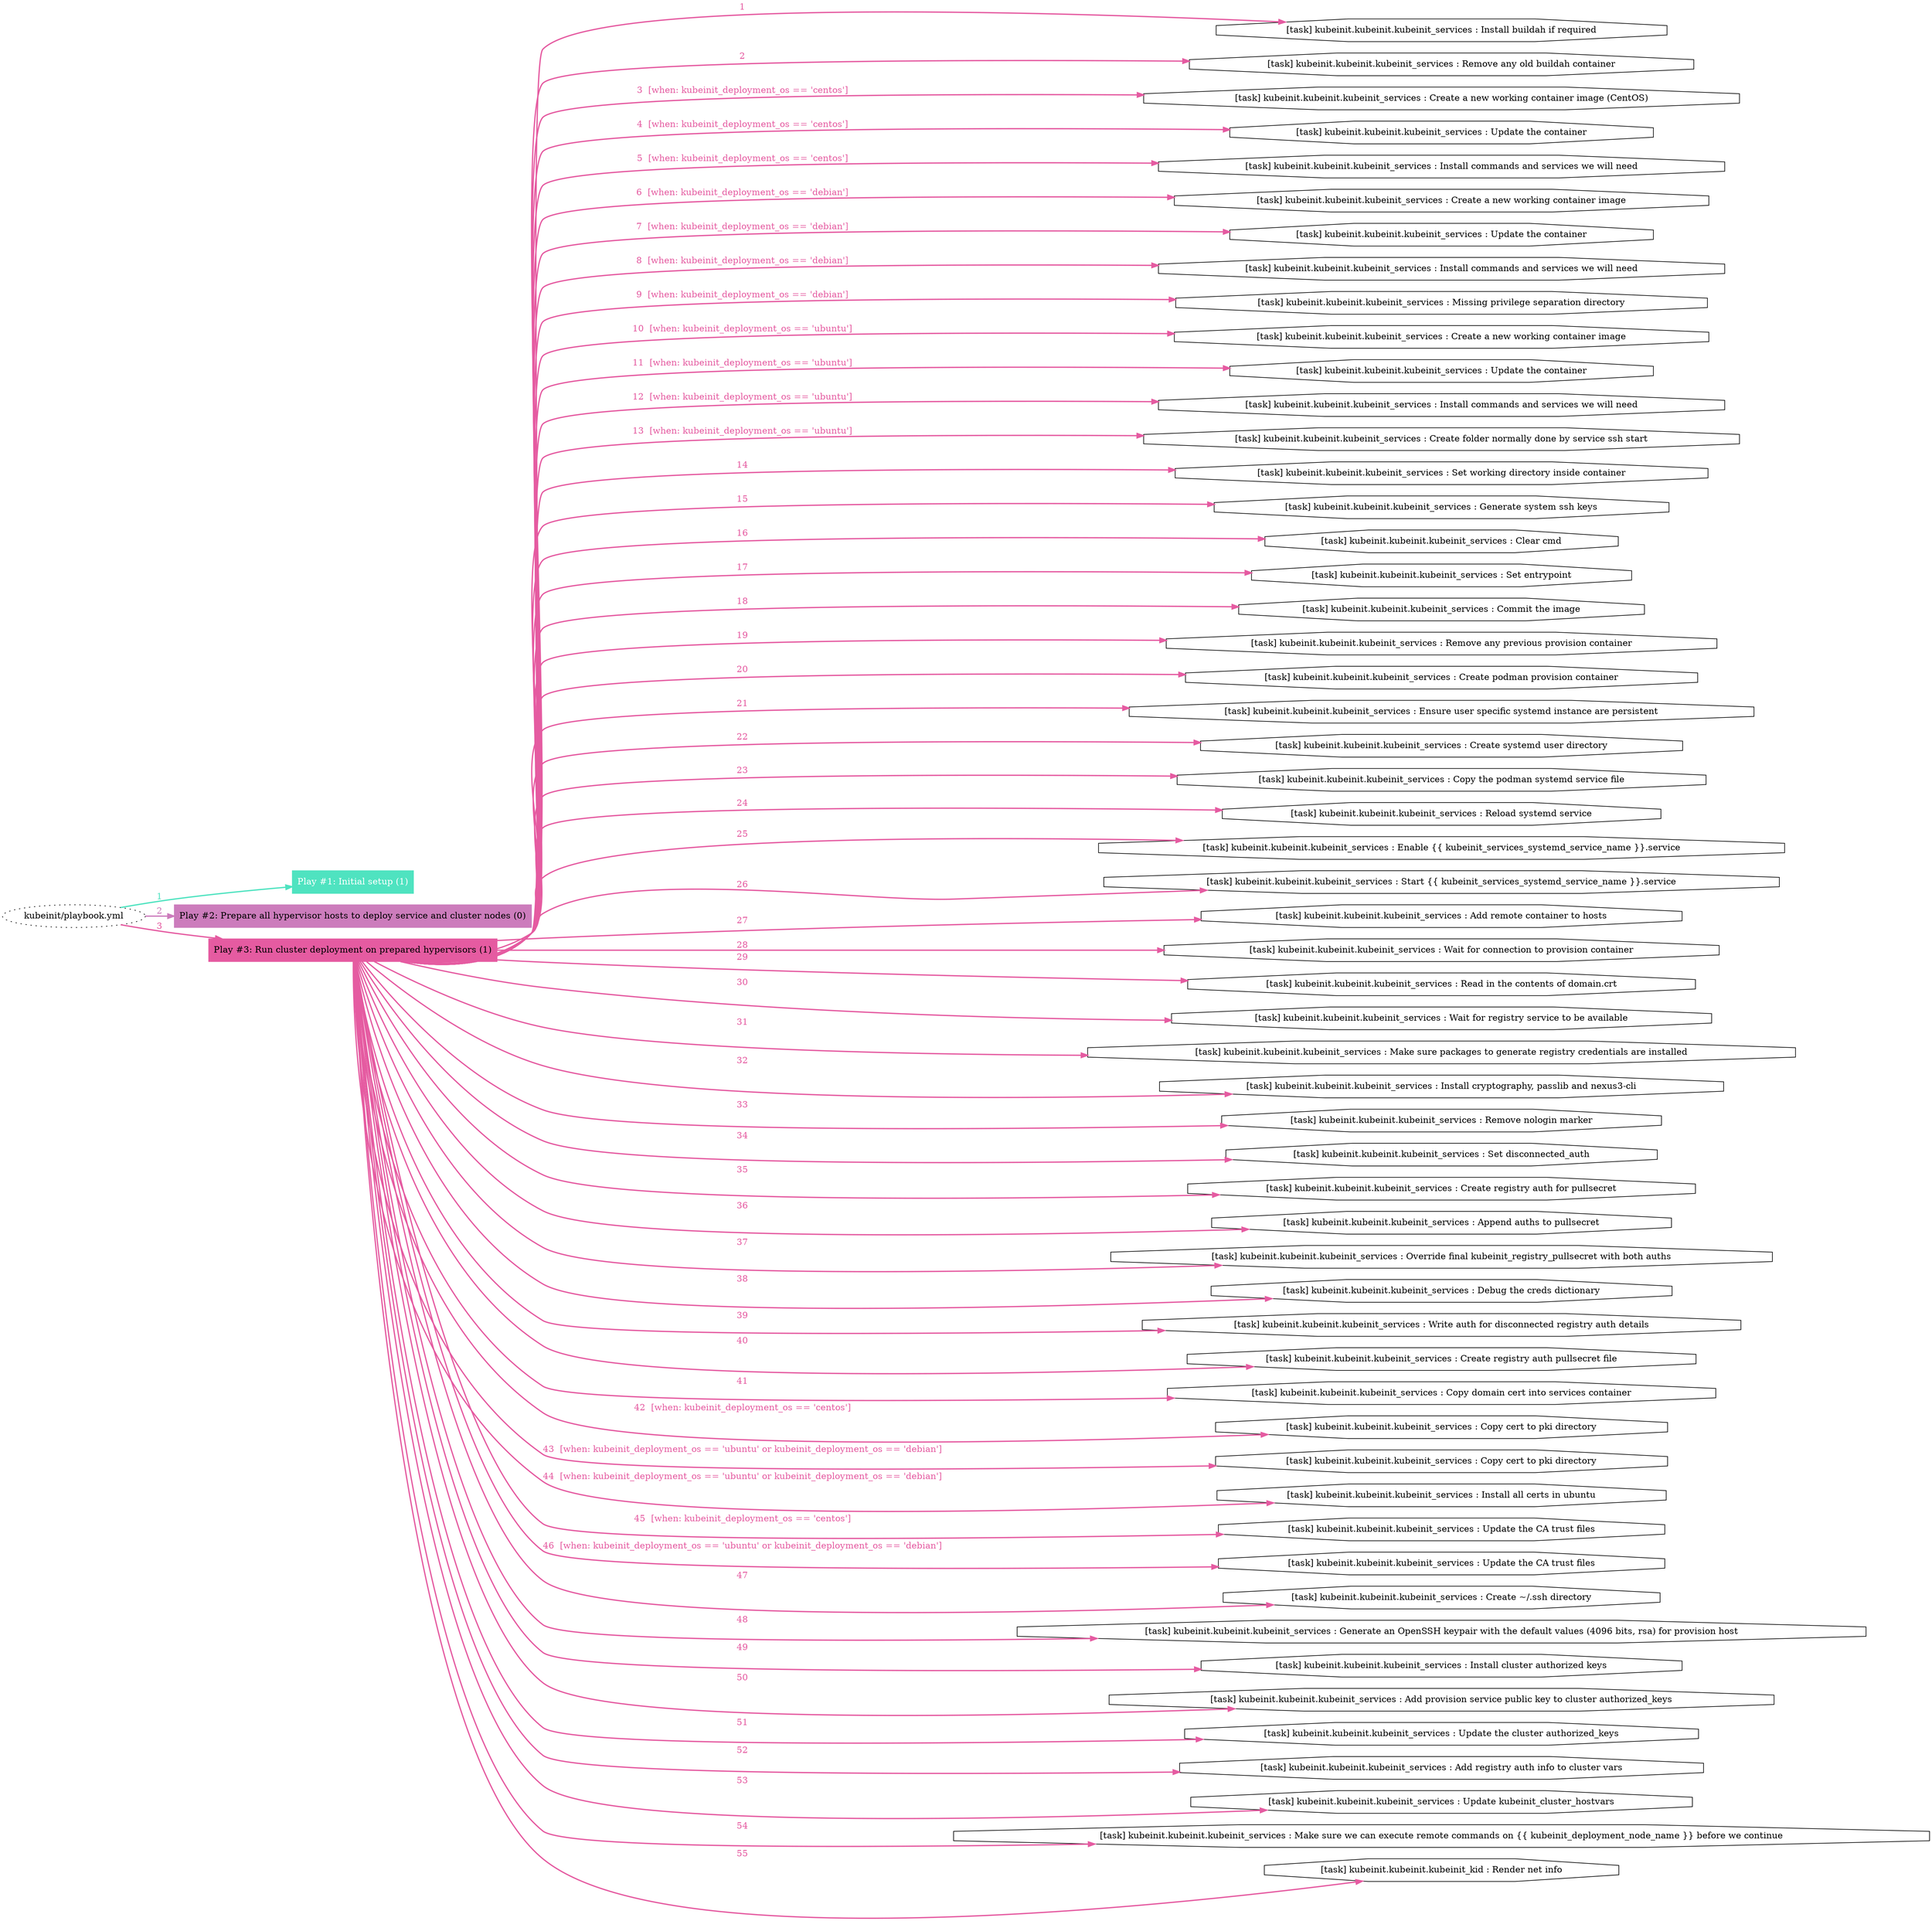 digraph "kubeinit/playbook.yml "{
	graph [concentrate=true ordering=in rankdir=LR ratio=fill]
	edge [esep=5 sep=10]
	"kubeinit/playbook.yml" [id=root_node style=dotted]
	subgraph "Play #1: Initial setup (1) "{
		"Play #1: Initial setup (1)" [color="#4fe3c0" fontcolor="#ffffff" id="play_8b2af8ee-3067-4b8f-842d-2bdbd9b858e8" shape=box style=filled tooltip=localhost]
		"kubeinit/playbook.yml" -> "Play #1: Initial setup (1)" [label=1 color="#4fe3c0" fontcolor="#4fe3c0" id="edge_5e77fc89-9aa8-4e05-a8e9-f95e81e6984e" style=bold]
	}
	subgraph "Play #2: Prepare all hypervisor hosts to deploy service and cluster nodes (0) "{
		"Play #2: Prepare all hypervisor hosts to deploy service and cluster nodes (0)" [color="#cc7cbc" fontcolor="#000000" id="play_a47b49d9-d4c3-4599-92a2-9ee903e56694" shape=box style=filled tooltip=""]
		"kubeinit/playbook.yml" -> "Play #2: Prepare all hypervisor hosts to deploy service and cluster nodes (0)" [label=2 color="#cc7cbc" fontcolor="#cc7cbc" id="edge_7383d483-0487-4be4-ac73-aaca211aa7d9" style=bold]
	}
	subgraph "Play #3: Run cluster deployment on prepared hypervisors (1) "{
		"Play #3: Run cluster deployment on prepared hypervisors (1)" [color="#e55ba1" fontcolor="#000000" id="play_cc816c9f-4f92-4b60-90ab-80469abbb99c" shape=box style=filled tooltip=localhost]
		"kubeinit/playbook.yml" -> "Play #3: Run cluster deployment on prepared hypervisors (1)" [label=3 color="#e55ba1" fontcolor="#e55ba1" id="edge_b19eb04f-706c-4dbb-94e6-13fd88450741" style=bold]
		"task_b37c9bd4-e14a-46ca-a699-91d0a2cbeb17" [label="[task] kubeinit.kubeinit.kubeinit_services : Install buildah if required" id="task_b37c9bd4-e14a-46ca-a699-91d0a2cbeb17" shape=octagon tooltip="[task] kubeinit.kubeinit.kubeinit_services : Install buildah if required"]
		"Play #3: Run cluster deployment on prepared hypervisors (1)" -> "task_b37c9bd4-e14a-46ca-a699-91d0a2cbeb17" [label=1 color="#e55ba1" fontcolor="#e55ba1" id="edge_5fba7bf8-5641-4f67-aed9-489447b90ccd" style=bold]
		"task_306463dd-a05d-4557-b86b-95719660b021" [label="[task] kubeinit.kubeinit.kubeinit_services : Remove any old buildah container" id="task_306463dd-a05d-4557-b86b-95719660b021" shape=octagon tooltip="[task] kubeinit.kubeinit.kubeinit_services : Remove any old buildah container"]
		"Play #3: Run cluster deployment on prepared hypervisors (1)" -> "task_306463dd-a05d-4557-b86b-95719660b021" [label=2 color="#e55ba1" fontcolor="#e55ba1" id="edge_86e7bd28-92ef-4ab0-9cb1-a985387ed5ac" style=bold]
		"task_97822f18-ecf6-435e-99eb-17415a39ceb5" [label="[task] kubeinit.kubeinit.kubeinit_services : Create a new working container image (CentOS)" id="task_97822f18-ecf6-435e-99eb-17415a39ceb5" shape=octagon tooltip="[task] kubeinit.kubeinit.kubeinit_services : Create a new working container image (CentOS)"]
		"Play #3: Run cluster deployment on prepared hypervisors (1)" -> "task_97822f18-ecf6-435e-99eb-17415a39ceb5" [label="3  [when: kubeinit_deployment_os == 'centos']" color="#e55ba1" fontcolor="#e55ba1" id="edge_93a01067-bdc3-4fe4-8520-30de9cdf2d1e" style=bold]
		"task_4e503c4d-7a1d-4f5b-884b-80f25db0aa28" [label="[task] kubeinit.kubeinit.kubeinit_services : Update the container" id="task_4e503c4d-7a1d-4f5b-884b-80f25db0aa28" shape=octagon tooltip="[task] kubeinit.kubeinit.kubeinit_services : Update the container"]
		"Play #3: Run cluster deployment on prepared hypervisors (1)" -> "task_4e503c4d-7a1d-4f5b-884b-80f25db0aa28" [label="4  [when: kubeinit_deployment_os == 'centos']" color="#e55ba1" fontcolor="#e55ba1" id="edge_2a127bf0-d10c-4458-bcf9-aa38da86d3f6" style=bold]
		"task_2f9f85c5-1100-400a-ba27-5d7e2dfdd985" [label="[task] kubeinit.kubeinit.kubeinit_services : Install commands and services we will need" id="task_2f9f85c5-1100-400a-ba27-5d7e2dfdd985" shape=octagon tooltip="[task] kubeinit.kubeinit.kubeinit_services : Install commands and services we will need"]
		"Play #3: Run cluster deployment on prepared hypervisors (1)" -> "task_2f9f85c5-1100-400a-ba27-5d7e2dfdd985" [label="5  [when: kubeinit_deployment_os == 'centos']" color="#e55ba1" fontcolor="#e55ba1" id="edge_b38c2f26-ef57-41c8-83e1-7c1bafbd2905" style=bold]
		"task_6ec1e24e-1d82-4b7b-b820-e0cb9354b15a" [label="[task] kubeinit.kubeinit.kubeinit_services : Create a new working container image" id="task_6ec1e24e-1d82-4b7b-b820-e0cb9354b15a" shape=octagon tooltip="[task] kubeinit.kubeinit.kubeinit_services : Create a new working container image"]
		"Play #3: Run cluster deployment on prepared hypervisors (1)" -> "task_6ec1e24e-1d82-4b7b-b820-e0cb9354b15a" [label="6  [when: kubeinit_deployment_os == 'debian']" color="#e55ba1" fontcolor="#e55ba1" id="edge_dfc6e0bd-60e5-4554-b123-93e43fe48af0" style=bold]
		"task_c41cad83-31fe-416c-8390-bf46742dc188" [label="[task] kubeinit.kubeinit.kubeinit_services : Update the container" id="task_c41cad83-31fe-416c-8390-bf46742dc188" shape=octagon tooltip="[task] kubeinit.kubeinit.kubeinit_services : Update the container"]
		"Play #3: Run cluster deployment on prepared hypervisors (1)" -> "task_c41cad83-31fe-416c-8390-bf46742dc188" [label="7  [when: kubeinit_deployment_os == 'debian']" color="#e55ba1" fontcolor="#e55ba1" id="edge_9d4bac19-7b4a-4ed9-b0b3-d1971d702c7f" style=bold]
		"task_d2ae8980-8762-4e56-9338-3c94298dc80b" [label="[task] kubeinit.kubeinit.kubeinit_services : Install commands and services we will need" id="task_d2ae8980-8762-4e56-9338-3c94298dc80b" shape=octagon tooltip="[task] kubeinit.kubeinit.kubeinit_services : Install commands and services we will need"]
		"Play #3: Run cluster deployment on prepared hypervisors (1)" -> "task_d2ae8980-8762-4e56-9338-3c94298dc80b" [label="8  [when: kubeinit_deployment_os == 'debian']" color="#e55ba1" fontcolor="#e55ba1" id="edge_657d33b6-1e8b-47ab-b7d6-23574ae75eeb" style=bold]
		"task_11154a31-b433-417f-8148-f501466441f9" [label="[task] kubeinit.kubeinit.kubeinit_services : Missing privilege separation directory" id="task_11154a31-b433-417f-8148-f501466441f9" shape=octagon tooltip="[task] kubeinit.kubeinit.kubeinit_services : Missing privilege separation directory"]
		"Play #3: Run cluster deployment on prepared hypervisors (1)" -> "task_11154a31-b433-417f-8148-f501466441f9" [label="9  [when: kubeinit_deployment_os == 'debian']" color="#e55ba1" fontcolor="#e55ba1" id="edge_2d705c14-69db-4425-80a7-f8745ed9b02e" style=bold]
		"task_54a2fd89-ee5a-4405-8470-b7aa902d6c29" [label="[task] kubeinit.kubeinit.kubeinit_services : Create a new working container image" id="task_54a2fd89-ee5a-4405-8470-b7aa902d6c29" shape=octagon tooltip="[task] kubeinit.kubeinit.kubeinit_services : Create a new working container image"]
		"Play #3: Run cluster deployment on prepared hypervisors (1)" -> "task_54a2fd89-ee5a-4405-8470-b7aa902d6c29" [label="10  [when: kubeinit_deployment_os == 'ubuntu']" color="#e55ba1" fontcolor="#e55ba1" id="edge_d55cce4e-b221-46be-918c-a5d2037194e6" style=bold]
		"task_14dfcbf2-d47c-491c-bfc1-e4f4d10d52e6" [label="[task] kubeinit.kubeinit.kubeinit_services : Update the container" id="task_14dfcbf2-d47c-491c-bfc1-e4f4d10d52e6" shape=octagon tooltip="[task] kubeinit.kubeinit.kubeinit_services : Update the container"]
		"Play #3: Run cluster deployment on prepared hypervisors (1)" -> "task_14dfcbf2-d47c-491c-bfc1-e4f4d10d52e6" [label="11  [when: kubeinit_deployment_os == 'ubuntu']" color="#e55ba1" fontcolor="#e55ba1" id="edge_17e786dd-ea27-4087-987b-fd1dcd20a96b" style=bold]
		"task_d92fb3a4-6e46-4251-bcc1-796cd7ec8fb5" [label="[task] kubeinit.kubeinit.kubeinit_services : Install commands and services we will need" id="task_d92fb3a4-6e46-4251-bcc1-796cd7ec8fb5" shape=octagon tooltip="[task] kubeinit.kubeinit.kubeinit_services : Install commands and services we will need"]
		"Play #3: Run cluster deployment on prepared hypervisors (1)" -> "task_d92fb3a4-6e46-4251-bcc1-796cd7ec8fb5" [label="12  [when: kubeinit_deployment_os == 'ubuntu']" color="#e55ba1" fontcolor="#e55ba1" id="edge_d8b16124-f26f-4b6f-abaf-e7cf16c31ff1" style=bold]
		"task_d59c1d73-65cc-4ace-852b-9c8919710eec" [label="[task] kubeinit.kubeinit.kubeinit_services : Create folder normally done by service ssh start" id="task_d59c1d73-65cc-4ace-852b-9c8919710eec" shape=octagon tooltip="[task] kubeinit.kubeinit.kubeinit_services : Create folder normally done by service ssh start"]
		"Play #3: Run cluster deployment on prepared hypervisors (1)" -> "task_d59c1d73-65cc-4ace-852b-9c8919710eec" [label="13  [when: kubeinit_deployment_os == 'ubuntu']" color="#e55ba1" fontcolor="#e55ba1" id="edge_c8390d0d-d5b4-4ff9-9d4f-ce2864d68fbf" style=bold]
		"task_0cef7636-114f-4536-893a-eb331631b1d5" [label="[task] kubeinit.kubeinit.kubeinit_services : Set working directory inside container" id="task_0cef7636-114f-4536-893a-eb331631b1d5" shape=octagon tooltip="[task] kubeinit.kubeinit.kubeinit_services : Set working directory inside container"]
		"Play #3: Run cluster deployment on prepared hypervisors (1)" -> "task_0cef7636-114f-4536-893a-eb331631b1d5" [label=14 color="#e55ba1" fontcolor="#e55ba1" id="edge_27abaf3c-6a37-4aaa-9f56-fd3aaa1fc33e" style=bold]
		"task_54e4161c-bfa8-4c33-b3a5-8234367aed31" [label="[task] kubeinit.kubeinit.kubeinit_services : Generate system ssh keys" id="task_54e4161c-bfa8-4c33-b3a5-8234367aed31" shape=octagon tooltip="[task] kubeinit.kubeinit.kubeinit_services : Generate system ssh keys"]
		"Play #3: Run cluster deployment on prepared hypervisors (1)" -> "task_54e4161c-bfa8-4c33-b3a5-8234367aed31" [label=15 color="#e55ba1" fontcolor="#e55ba1" id="edge_b72d33a1-37b6-40a2-a438-55add57cd27f" style=bold]
		"task_a95c307a-3c1c-4696-9500-201bce362109" [label="[task] kubeinit.kubeinit.kubeinit_services : Clear cmd" id="task_a95c307a-3c1c-4696-9500-201bce362109" shape=octagon tooltip="[task] kubeinit.kubeinit.kubeinit_services : Clear cmd"]
		"Play #3: Run cluster deployment on prepared hypervisors (1)" -> "task_a95c307a-3c1c-4696-9500-201bce362109" [label=16 color="#e55ba1" fontcolor="#e55ba1" id="edge_b228d1f7-71d1-48fa-a903-6e2ede96dc2d" style=bold]
		"task_caa2fd02-af43-46a2-bcb6-9556fe079dee" [label="[task] kubeinit.kubeinit.kubeinit_services : Set entrypoint" id="task_caa2fd02-af43-46a2-bcb6-9556fe079dee" shape=octagon tooltip="[task] kubeinit.kubeinit.kubeinit_services : Set entrypoint"]
		"Play #3: Run cluster deployment on prepared hypervisors (1)" -> "task_caa2fd02-af43-46a2-bcb6-9556fe079dee" [label=17 color="#e55ba1" fontcolor="#e55ba1" id="edge_91c298d5-40e9-4a59-a90f-a71038d4220f" style=bold]
		"task_4bdd6cb4-5e85-480a-bd31-891fe4678e74" [label="[task] kubeinit.kubeinit.kubeinit_services : Commit the image" id="task_4bdd6cb4-5e85-480a-bd31-891fe4678e74" shape=octagon tooltip="[task] kubeinit.kubeinit.kubeinit_services : Commit the image"]
		"Play #3: Run cluster deployment on prepared hypervisors (1)" -> "task_4bdd6cb4-5e85-480a-bd31-891fe4678e74" [label=18 color="#e55ba1" fontcolor="#e55ba1" id="edge_4d903c47-7038-4119-836a-502979d581a7" style=bold]
		"task_0f84de15-4442-4dcc-a578-33b435601dff" [label="[task] kubeinit.kubeinit.kubeinit_services : Remove any previous provision container" id="task_0f84de15-4442-4dcc-a578-33b435601dff" shape=octagon tooltip="[task] kubeinit.kubeinit.kubeinit_services : Remove any previous provision container"]
		"Play #3: Run cluster deployment on prepared hypervisors (1)" -> "task_0f84de15-4442-4dcc-a578-33b435601dff" [label=19 color="#e55ba1" fontcolor="#e55ba1" id="edge_87cab273-ee61-4f9f-b12f-a7c3ff034465" style=bold]
		"task_8bbffd89-0634-4c1f-9235-8db2dc3c114e" [label="[task] kubeinit.kubeinit.kubeinit_services : Create podman provision container" id="task_8bbffd89-0634-4c1f-9235-8db2dc3c114e" shape=octagon tooltip="[task] kubeinit.kubeinit.kubeinit_services : Create podman provision container"]
		"Play #3: Run cluster deployment on prepared hypervisors (1)" -> "task_8bbffd89-0634-4c1f-9235-8db2dc3c114e" [label=20 color="#e55ba1" fontcolor="#e55ba1" id="edge_f24cc6df-44f8-4e99-9c5d-f1be156e847d" style=bold]
		"task_0ccbc7af-4c29-494b-9662-765e270af024" [label="[task] kubeinit.kubeinit.kubeinit_services : Ensure user specific systemd instance are persistent" id="task_0ccbc7af-4c29-494b-9662-765e270af024" shape=octagon tooltip="[task] kubeinit.kubeinit.kubeinit_services : Ensure user specific systemd instance are persistent"]
		"Play #3: Run cluster deployment on prepared hypervisors (1)" -> "task_0ccbc7af-4c29-494b-9662-765e270af024" [label=21 color="#e55ba1" fontcolor="#e55ba1" id="edge_9c908303-ec27-4bd3-b4e0-23c1a0314ddd" style=bold]
		"task_69d96823-ee64-47ac-a58f-c4d61af97d9f" [label="[task] kubeinit.kubeinit.kubeinit_services : Create systemd user directory" id="task_69d96823-ee64-47ac-a58f-c4d61af97d9f" shape=octagon tooltip="[task] kubeinit.kubeinit.kubeinit_services : Create systemd user directory"]
		"Play #3: Run cluster deployment on prepared hypervisors (1)" -> "task_69d96823-ee64-47ac-a58f-c4d61af97d9f" [label=22 color="#e55ba1" fontcolor="#e55ba1" id="edge_ce7193cd-d0ef-45f4-ba41-d743db2d3435" style=bold]
		"task_45670b49-7841-4537-829c-091c388e11c4" [label="[task] kubeinit.kubeinit.kubeinit_services : Copy the podman systemd service file" id="task_45670b49-7841-4537-829c-091c388e11c4" shape=octagon tooltip="[task] kubeinit.kubeinit.kubeinit_services : Copy the podman systemd service file"]
		"Play #3: Run cluster deployment on prepared hypervisors (1)" -> "task_45670b49-7841-4537-829c-091c388e11c4" [label=23 color="#e55ba1" fontcolor="#e55ba1" id="edge_fab74f5f-9e1c-4dfa-8765-1769927ea9b1" style=bold]
		"task_9e0faa33-e5d9-4291-befc-4f4b26a8cdb9" [label="[task] kubeinit.kubeinit.kubeinit_services : Reload systemd service" id="task_9e0faa33-e5d9-4291-befc-4f4b26a8cdb9" shape=octagon tooltip="[task] kubeinit.kubeinit.kubeinit_services : Reload systemd service"]
		"Play #3: Run cluster deployment on prepared hypervisors (1)" -> "task_9e0faa33-e5d9-4291-befc-4f4b26a8cdb9" [label=24 color="#e55ba1" fontcolor="#e55ba1" id="edge_3bfa9335-1a0c-4776-948d-5e462fe009e7" style=bold]
		"task_42e9c181-b139-4aa1-905a-5d8aec182794" [label="[task] kubeinit.kubeinit.kubeinit_services : Enable {{ kubeinit_services_systemd_service_name }}.service" id="task_42e9c181-b139-4aa1-905a-5d8aec182794" shape=octagon tooltip="[task] kubeinit.kubeinit.kubeinit_services : Enable {{ kubeinit_services_systemd_service_name }}.service"]
		"Play #3: Run cluster deployment on prepared hypervisors (1)" -> "task_42e9c181-b139-4aa1-905a-5d8aec182794" [label=25 color="#e55ba1" fontcolor="#e55ba1" id="edge_e76e108d-c0c1-4278-bbd3-a051a602eacc" style=bold]
		"task_8e22a3cd-7add-4147-aa7e-8c61deefbcdb" [label="[task] kubeinit.kubeinit.kubeinit_services : Start {{ kubeinit_services_systemd_service_name }}.service" id="task_8e22a3cd-7add-4147-aa7e-8c61deefbcdb" shape=octagon tooltip="[task] kubeinit.kubeinit.kubeinit_services : Start {{ kubeinit_services_systemd_service_name }}.service"]
		"Play #3: Run cluster deployment on prepared hypervisors (1)" -> "task_8e22a3cd-7add-4147-aa7e-8c61deefbcdb" [label=26 color="#e55ba1" fontcolor="#e55ba1" id="edge_2d34dd7c-ff00-4bb5-a4b8-d1a816143a62" style=bold]
		"task_548b8c8b-455a-4195-ba0f-7f84c15cbd0d" [label="[task] kubeinit.kubeinit.kubeinit_services : Add remote container to hosts" id="task_548b8c8b-455a-4195-ba0f-7f84c15cbd0d" shape=octagon tooltip="[task] kubeinit.kubeinit.kubeinit_services : Add remote container to hosts"]
		"Play #3: Run cluster deployment on prepared hypervisors (1)" -> "task_548b8c8b-455a-4195-ba0f-7f84c15cbd0d" [label=27 color="#e55ba1" fontcolor="#e55ba1" id="edge_bbefce66-b740-47dd-bcad-087a248c9a43" style=bold]
		"task_931830e8-0342-4935-b11a-7fe913f861af" [label="[task] kubeinit.kubeinit.kubeinit_services : Wait for connection to provision container" id="task_931830e8-0342-4935-b11a-7fe913f861af" shape=octagon tooltip="[task] kubeinit.kubeinit.kubeinit_services : Wait for connection to provision container"]
		"Play #3: Run cluster deployment on prepared hypervisors (1)" -> "task_931830e8-0342-4935-b11a-7fe913f861af" [label=28 color="#e55ba1" fontcolor="#e55ba1" id="edge_24237bf8-48b9-4478-8809-ee509e0d6d97" style=bold]
		"task_19f74537-645f-4d75-83db-20e06e8e8242" [label="[task] kubeinit.kubeinit.kubeinit_services : Read in the contents of domain.crt" id="task_19f74537-645f-4d75-83db-20e06e8e8242" shape=octagon tooltip="[task] kubeinit.kubeinit.kubeinit_services : Read in the contents of domain.crt"]
		"Play #3: Run cluster deployment on prepared hypervisors (1)" -> "task_19f74537-645f-4d75-83db-20e06e8e8242" [label=29 color="#e55ba1" fontcolor="#e55ba1" id="edge_58afab63-da06-41d3-b446-549d71882076" style=bold]
		"task_beb9fe32-cd95-4639-80d9-526562181d63" [label="[task] kubeinit.kubeinit.kubeinit_services : Wait for registry service to be available" id="task_beb9fe32-cd95-4639-80d9-526562181d63" shape=octagon tooltip="[task] kubeinit.kubeinit.kubeinit_services : Wait for registry service to be available"]
		"Play #3: Run cluster deployment on prepared hypervisors (1)" -> "task_beb9fe32-cd95-4639-80d9-526562181d63" [label=30 color="#e55ba1" fontcolor="#e55ba1" id="edge_803a0924-145e-4149-b69a-6a9849490fee" style=bold]
		"task_77820e23-065f-4d54-88bd-a9976818d991" [label="[task] kubeinit.kubeinit.kubeinit_services : Make sure packages to generate registry credentials are installed" id="task_77820e23-065f-4d54-88bd-a9976818d991" shape=octagon tooltip="[task] kubeinit.kubeinit.kubeinit_services : Make sure packages to generate registry credentials are installed"]
		"Play #3: Run cluster deployment on prepared hypervisors (1)" -> "task_77820e23-065f-4d54-88bd-a9976818d991" [label=31 color="#e55ba1" fontcolor="#e55ba1" id="edge_994716b4-ea58-4510-a7bd-5e6a0e5b02d1" style=bold]
		"task_9d3422ca-a85d-493a-8107-63cfcc74adfe" [label="[task] kubeinit.kubeinit.kubeinit_services : Install cryptography, passlib and nexus3-cli" id="task_9d3422ca-a85d-493a-8107-63cfcc74adfe" shape=octagon tooltip="[task] kubeinit.kubeinit.kubeinit_services : Install cryptography, passlib and nexus3-cli"]
		"Play #3: Run cluster deployment on prepared hypervisors (1)" -> "task_9d3422ca-a85d-493a-8107-63cfcc74adfe" [label=32 color="#e55ba1" fontcolor="#e55ba1" id="edge_3ee66363-9b3a-4546-b9e9-99bac2d70ad7" style=bold]
		"task_7f929617-daf1-4ca9-91ea-746830b307b0" [label="[task] kubeinit.kubeinit.kubeinit_services : Remove nologin marker" id="task_7f929617-daf1-4ca9-91ea-746830b307b0" shape=octagon tooltip="[task] kubeinit.kubeinit.kubeinit_services : Remove nologin marker"]
		"Play #3: Run cluster deployment on prepared hypervisors (1)" -> "task_7f929617-daf1-4ca9-91ea-746830b307b0" [label=33 color="#e55ba1" fontcolor="#e55ba1" id="edge_2cdc254f-34a5-41b3-a505-13305eeb1797" style=bold]
		"task_0bc6fcc2-4984-44ab-a5fe-0433352f355d" [label="[task] kubeinit.kubeinit.kubeinit_services : Set disconnected_auth" id="task_0bc6fcc2-4984-44ab-a5fe-0433352f355d" shape=octagon tooltip="[task] kubeinit.kubeinit.kubeinit_services : Set disconnected_auth"]
		"Play #3: Run cluster deployment on prepared hypervisors (1)" -> "task_0bc6fcc2-4984-44ab-a5fe-0433352f355d" [label=34 color="#e55ba1" fontcolor="#e55ba1" id="edge_25b78a6c-7f29-410c-acff-e0d0f9f81b16" style=bold]
		"task_6d1e74fe-781e-4d48-9e77-e95357fb90b0" [label="[task] kubeinit.kubeinit.kubeinit_services : Create registry auth for pullsecret" id="task_6d1e74fe-781e-4d48-9e77-e95357fb90b0" shape=octagon tooltip="[task] kubeinit.kubeinit.kubeinit_services : Create registry auth for pullsecret"]
		"Play #3: Run cluster deployment on prepared hypervisors (1)" -> "task_6d1e74fe-781e-4d48-9e77-e95357fb90b0" [label=35 color="#e55ba1" fontcolor="#e55ba1" id="edge_cbc5fa62-eea7-4484-8463-b952d1a646b7" style=bold]
		"task_36134728-fcdd-449c-adbc-626ae5ad99c6" [label="[task] kubeinit.kubeinit.kubeinit_services : Append auths to pullsecret" id="task_36134728-fcdd-449c-adbc-626ae5ad99c6" shape=octagon tooltip="[task] kubeinit.kubeinit.kubeinit_services : Append auths to pullsecret"]
		"Play #3: Run cluster deployment on prepared hypervisors (1)" -> "task_36134728-fcdd-449c-adbc-626ae5ad99c6" [label=36 color="#e55ba1" fontcolor="#e55ba1" id="edge_e753d840-b22c-417c-846b-35511d094ec1" style=bold]
		"task_7d74e7ec-c298-41f8-a2f7-88beb69eb387" [label="[task] kubeinit.kubeinit.kubeinit_services : Override final kubeinit_registry_pullsecret with both auths" id="task_7d74e7ec-c298-41f8-a2f7-88beb69eb387" shape=octagon tooltip="[task] kubeinit.kubeinit.kubeinit_services : Override final kubeinit_registry_pullsecret with both auths"]
		"Play #3: Run cluster deployment on prepared hypervisors (1)" -> "task_7d74e7ec-c298-41f8-a2f7-88beb69eb387" [label=37 color="#e55ba1" fontcolor="#e55ba1" id="edge_4f0ed3a4-ec84-44ea-ab37-8253e57727c7" style=bold]
		"task_539ce43f-5e41-437b-9927-b7ec011f35e0" [label="[task] kubeinit.kubeinit.kubeinit_services : Debug the creds dictionary" id="task_539ce43f-5e41-437b-9927-b7ec011f35e0" shape=octagon tooltip="[task] kubeinit.kubeinit.kubeinit_services : Debug the creds dictionary"]
		"Play #3: Run cluster deployment on prepared hypervisors (1)" -> "task_539ce43f-5e41-437b-9927-b7ec011f35e0" [label=38 color="#e55ba1" fontcolor="#e55ba1" id="edge_ba784d04-3e05-40bf-87cd-862ce89ff830" style=bold]
		"task_60c1796d-a543-4aae-8273-799a7e765672" [label="[task] kubeinit.kubeinit.kubeinit_services : Write auth for disconnected registry auth details" id="task_60c1796d-a543-4aae-8273-799a7e765672" shape=octagon tooltip="[task] kubeinit.kubeinit.kubeinit_services : Write auth for disconnected registry auth details"]
		"Play #3: Run cluster deployment on prepared hypervisors (1)" -> "task_60c1796d-a543-4aae-8273-799a7e765672" [label=39 color="#e55ba1" fontcolor="#e55ba1" id="edge_0bc9db36-d12e-49b5-b69a-db346abf47f6" style=bold]
		"task_11c53678-faa0-426b-9d64-4abfcd7bffdb" [label="[task] kubeinit.kubeinit.kubeinit_services : Create registry auth pullsecret file" id="task_11c53678-faa0-426b-9d64-4abfcd7bffdb" shape=octagon tooltip="[task] kubeinit.kubeinit.kubeinit_services : Create registry auth pullsecret file"]
		"Play #3: Run cluster deployment on prepared hypervisors (1)" -> "task_11c53678-faa0-426b-9d64-4abfcd7bffdb" [label=40 color="#e55ba1" fontcolor="#e55ba1" id="edge_6406c2a2-69f9-4607-8eac-6a29a124d974" style=bold]
		"task_9a992379-43b0-4c1d-a65c-241167183764" [label="[task] kubeinit.kubeinit.kubeinit_services : Copy domain cert into services container" id="task_9a992379-43b0-4c1d-a65c-241167183764" shape=octagon tooltip="[task] kubeinit.kubeinit.kubeinit_services : Copy domain cert into services container"]
		"Play #3: Run cluster deployment on prepared hypervisors (1)" -> "task_9a992379-43b0-4c1d-a65c-241167183764" [label=41 color="#e55ba1" fontcolor="#e55ba1" id="edge_0832b835-8a93-4059-836e-bbf838af6a68" style=bold]
		"task_0182f06c-cf4c-4414-ade3-5f3fde429317" [label="[task] kubeinit.kubeinit.kubeinit_services : Copy cert to pki directory" id="task_0182f06c-cf4c-4414-ade3-5f3fde429317" shape=octagon tooltip="[task] kubeinit.kubeinit.kubeinit_services : Copy cert to pki directory"]
		"Play #3: Run cluster deployment on prepared hypervisors (1)" -> "task_0182f06c-cf4c-4414-ade3-5f3fde429317" [label="42  [when: kubeinit_deployment_os == 'centos']" color="#e55ba1" fontcolor="#e55ba1" id="edge_f4371118-d587-4959-bcf9-4dfceda77ab7" style=bold]
		"task_365e72d9-e08f-40e7-ba06-2b26c9eaa874" [label="[task] kubeinit.kubeinit.kubeinit_services : Copy cert to pki directory" id="task_365e72d9-e08f-40e7-ba06-2b26c9eaa874" shape=octagon tooltip="[task] kubeinit.kubeinit.kubeinit_services : Copy cert to pki directory"]
		"Play #3: Run cluster deployment on prepared hypervisors (1)" -> "task_365e72d9-e08f-40e7-ba06-2b26c9eaa874" [label="43  [when: kubeinit_deployment_os == 'ubuntu' or kubeinit_deployment_os == 'debian']" color="#e55ba1" fontcolor="#e55ba1" id="edge_68816154-5434-4308-ab98-9ed364a30321" style=bold]
		"task_7bd479a0-7152-4e87-be03-cc9845b0ca71" [label="[task] kubeinit.kubeinit.kubeinit_services : Install all certs in ubuntu" id="task_7bd479a0-7152-4e87-be03-cc9845b0ca71" shape=octagon tooltip="[task] kubeinit.kubeinit.kubeinit_services : Install all certs in ubuntu"]
		"Play #3: Run cluster deployment on prepared hypervisors (1)" -> "task_7bd479a0-7152-4e87-be03-cc9845b0ca71" [label="44  [when: kubeinit_deployment_os == 'ubuntu' or kubeinit_deployment_os == 'debian']" color="#e55ba1" fontcolor="#e55ba1" id="edge_f65d1e9d-5112-49de-8013-48deabdb8c61" style=bold]
		"task_6a310609-63c2-4cc7-a854-2772d6be194e" [label="[task] kubeinit.kubeinit.kubeinit_services : Update the CA trust files" id="task_6a310609-63c2-4cc7-a854-2772d6be194e" shape=octagon tooltip="[task] kubeinit.kubeinit.kubeinit_services : Update the CA trust files"]
		"Play #3: Run cluster deployment on prepared hypervisors (1)" -> "task_6a310609-63c2-4cc7-a854-2772d6be194e" [label="45  [when: kubeinit_deployment_os == 'centos']" color="#e55ba1" fontcolor="#e55ba1" id="edge_81aac9d6-d76f-487d-b4f8-bedd095d718a" style=bold]
		"task_66becbed-b0d4-4111-a31e-64b17034dfd5" [label="[task] kubeinit.kubeinit.kubeinit_services : Update the CA trust files" id="task_66becbed-b0d4-4111-a31e-64b17034dfd5" shape=octagon tooltip="[task] kubeinit.kubeinit.kubeinit_services : Update the CA trust files"]
		"Play #3: Run cluster deployment on prepared hypervisors (1)" -> "task_66becbed-b0d4-4111-a31e-64b17034dfd5" [label="46  [when: kubeinit_deployment_os == 'ubuntu' or kubeinit_deployment_os == 'debian']" color="#e55ba1" fontcolor="#e55ba1" id="edge_fc17ec27-2ae3-4d2e-98ff-9e06dba93197" style=bold]
		"task_1c11a09a-3688-43cf-bafc-1bd98cccb6f9" [label="[task] kubeinit.kubeinit.kubeinit_services : Create ~/.ssh directory" id="task_1c11a09a-3688-43cf-bafc-1bd98cccb6f9" shape=octagon tooltip="[task] kubeinit.kubeinit.kubeinit_services : Create ~/.ssh directory"]
		"Play #3: Run cluster deployment on prepared hypervisors (1)" -> "task_1c11a09a-3688-43cf-bafc-1bd98cccb6f9" [label=47 color="#e55ba1" fontcolor="#e55ba1" id="edge_ec148d25-0f50-4e65-8c70-65ef5fde13af" style=bold]
		"task_c2ff3267-ea28-4451-827d-0fe5bfdd5707" [label="[task] kubeinit.kubeinit.kubeinit_services : Generate an OpenSSH keypair with the default values (4096 bits, rsa) for provision host" id="task_c2ff3267-ea28-4451-827d-0fe5bfdd5707" shape=octagon tooltip="[task] kubeinit.kubeinit.kubeinit_services : Generate an OpenSSH keypair with the default values (4096 bits, rsa) for provision host"]
		"Play #3: Run cluster deployment on prepared hypervisors (1)" -> "task_c2ff3267-ea28-4451-827d-0fe5bfdd5707" [label=48 color="#e55ba1" fontcolor="#e55ba1" id="edge_931f2a46-3ecc-4b98-9280-2fff816c84ca" style=bold]
		"task_c330fda2-eea6-4dea-8bde-9ec06d32434e" [label="[task] kubeinit.kubeinit.kubeinit_services : Install cluster authorized keys" id="task_c330fda2-eea6-4dea-8bde-9ec06d32434e" shape=octagon tooltip="[task] kubeinit.kubeinit.kubeinit_services : Install cluster authorized keys"]
		"Play #3: Run cluster deployment on prepared hypervisors (1)" -> "task_c330fda2-eea6-4dea-8bde-9ec06d32434e" [label=49 color="#e55ba1" fontcolor="#e55ba1" id="edge_5ca4267e-cf4b-4dc5-a95d-503033f28a76" style=bold]
		"task_11bf09b5-607e-4935-98de-c3ad5c5f5191" [label="[task] kubeinit.kubeinit.kubeinit_services : Add provision service public key to cluster authorized_keys" id="task_11bf09b5-607e-4935-98de-c3ad5c5f5191" shape=octagon tooltip="[task] kubeinit.kubeinit.kubeinit_services : Add provision service public key to cluster authorized_keys"]
		"Play #3: Run cluster deployment on prepared hypervisors (1)" -> "task_11bf09b5-607e-4935-98de-c3ad5c5f5191" [label=50 color="#e55ba1" fontcolor="#e55ba1" id="edge_5fecc751-90da-4648-8c80-db06e1db5f96" style=bold]
		"task_e8696c97-de07-4da9-9233-d92b3e4e9eb9" [label="[task] kubeinit.kubeinit.kubeinit_services : Update the cluster authorized_keys" id="task_e8696c97-de07-4da9-9233-d92b3e4e9eb9" shape=octagon tooltip="[task] kubeinit.kubeinit.kubeinit_services : Update the cluster authorized_keys"]
		"Play #3: Run cluster deployment on prepared hypervisors (1)" -> "task_e8696c97-de07-4da9-9233-d92b3e4e9eb9" [label=51 color="#e55ba1" fontcolor="#e55ba1" id="edge_a603b86b-87f7-4b45-b71a-9450f505905e" style=bold]
		"task_5e977f85-09ea-4657-9cc2-36d8109cb97f" [label="[task] kubeinit.kubeinit.kubeinit_services : Add registry auth info to cluster vars" id="task_5e977f85-09ea-4657-9cc2-36d8109cb97f" shape=octagon tooltip="[task] kubeinit.kubeinit.kubeinit_services : Add registry auth info to cluster vars"]
		"Play #3: Run cluster deployment on prepared hypervisors (1)" -> "task_5e977f85-09ea-4657-9cc2-36d8109cb97f" [label=52 color="#e55ba1" fontcolor="#e55ba1" id="edge_1a78eab0-e383-401d-af38-de32cc56c6bc" style=bold]
		"task_9ec7c528-f696-449b-b1e2-af0445d5da28" [label="[task] kubeinit.kubeinit.kubeinit_services : Update kubeinit_cluster_hostvars" id="task_9ec7c528-f696-449b-b1e2-af0445d5da28" shape=octagon tooltip="[task] kubeinit.kubeinit.kubeinit_services : Update kubeinit_cluster_hostvars"]
		"Play #3: Run cluster deployment on prepared hypervisors (1)" -> "task_9ec7c528-f696-449b-b1e2-af0445d5da28" [label=53 color="#e55ba1" fontcolor="#e55ba1" id="edge_a400a261-ffc7-4a93-a542-3459bb451f8d" style=bold]
		"task_e5380c19-e6ad-4917-9b9a-91baf1cb5cbf" [label="[task] kubeinit.kubeinit.kubeinit_services : Make sure we can execute remote commands on {{ kubeinit_deployment_node_name }} before we continue" id="task_e5380c19-e6ad-4917-9b9a-91baf1cb5cbf" shape=octagon tooltip="[task] kubeinit.kubeinit.kubeinit_services : Make sure we can execute remote commands on {{ kubeinit_deployment_node_name }} before we continue"]
		"Play #3: Run cluster deployment on prepared hypervisors (1)" -> "task_e5380c19-e6ad-4917-9b9a-91baf1cb5cbf" [label=54 color="#e55ba1" fontcolor="#e55ba1" id="edge_1756cff2-7e90-43ce-a340-e8a2ca6ff3ff" style=bold]
		"task_3513f71f-fc43-4e6f-9ca1-cc428ccc249b" [label="[task] kubeinit.kubeinit.kubeinit_kid : Render net info" id="task_3513f71f-fc43-4e6f-9ca1-cc428ccc249b" shape=octagon tooltip="[task] kubeinit.kubeinit.kubeinit_kid : Render net info"]
		"Play #3: Run cluster deployment on prepared hypervisors (1)" -> "task_3513f71f-fc43-4e6f-9ca1-cc428ccc249b" [label=55 color="#e55ba1" fontcolor="#e55ba1" id="edge_f1373a35-2852-4a23-b5ae-0d7a5048749a" style=bold]
	}
}
